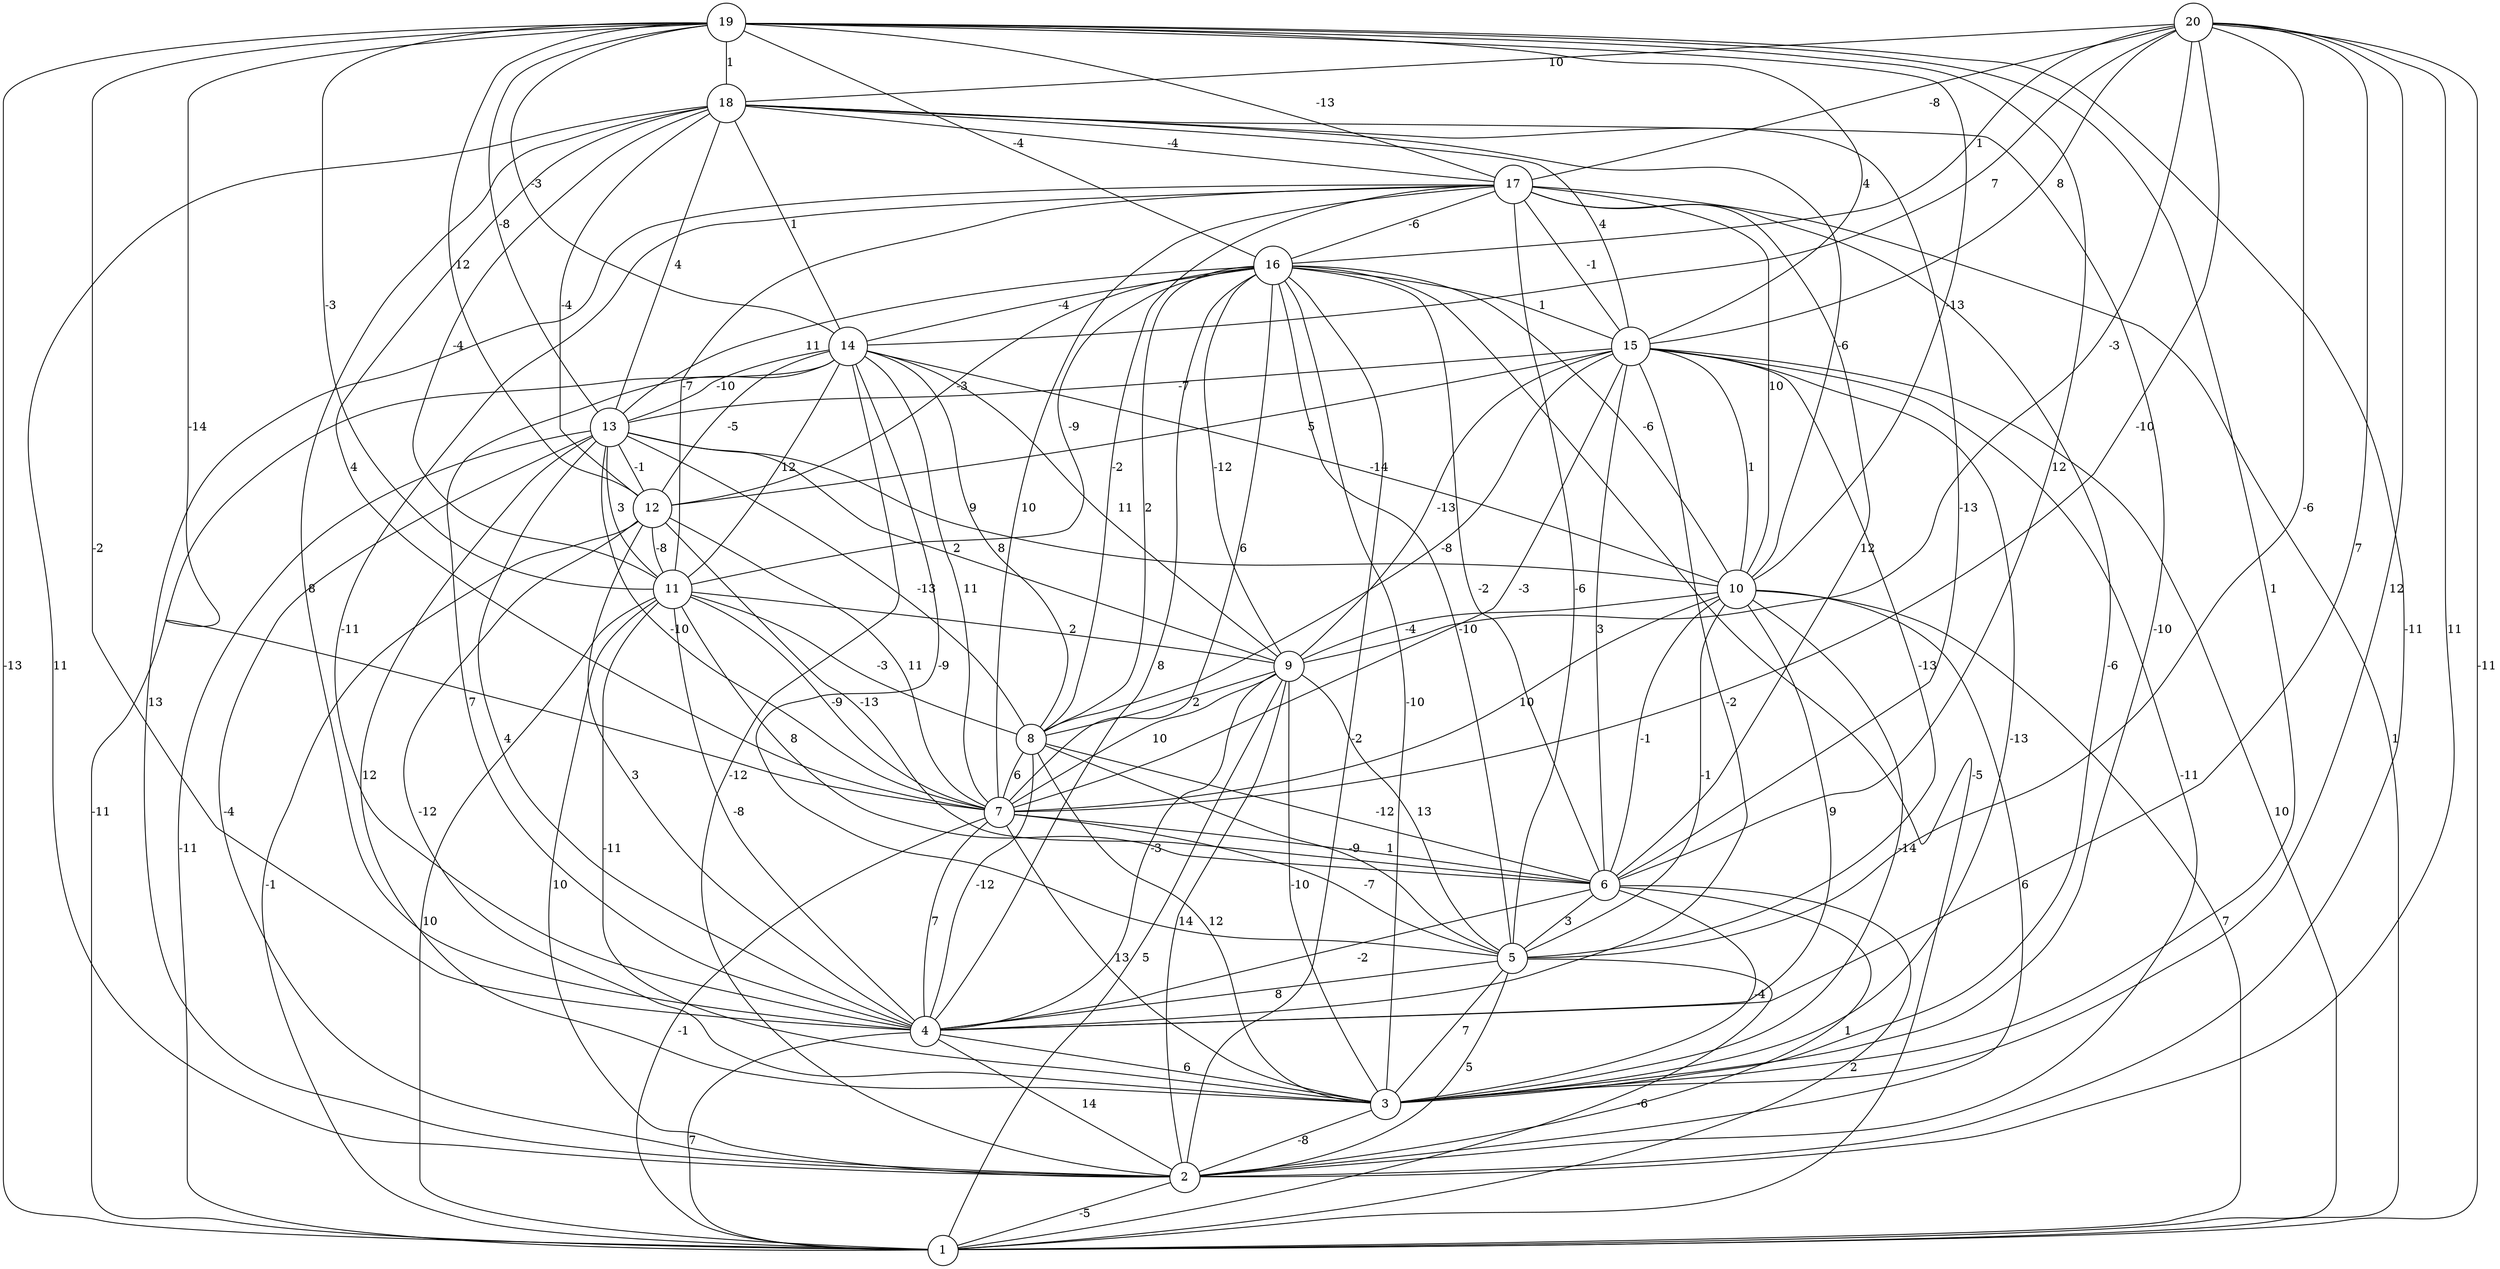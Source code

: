 graph { 
	 fontname="Helvetica,Arial,sans-serif" 
	 node [shape = circle]; 
	 20 -- 1 [label = "-11"];
	 20 -- 2 [label = "11"];
	 20 -- 3 [label = "12"];
	 20 -- 4 [label = "7"];
	 20 -- 5 [label = "-6"];
	 20 -- 7 [label = "-10"];
	 20 -- 9 [label = "-3"];
	 20 -- 14 [label = "7"];
	 20 -- 15 [label = "8"];
	 20 -- 16 [label = "1"];
	 20 -- 17 [label = "-8"];
	 20 -- 18 [label = "10"];
	 19 -- 1 [label = "-13"];
	 19 -- 2 [label = "-11"];
	 19 -- 3 [label = "1"];
	 19 -- 4 [label = "-2"];
	 19 -- 6 [label = "12"];
	 19 -- 7 [label = "-14"];
	 19 -- 10 [label = "-13"];
	 19 -- 11 [label = "-3"];
	 19 -- 12 [label = "12"];
	 19 -- 13 [label = "-8"];
	 19 -- 14 [label = "-3"];
	 19 -- 15 [label = "4"];
	 19 -- 16 [label = "-4"];
	 19 -- 17 [label = "-13"];
	 19 -- 18 [label = "1"];
	 18 -- 2 [label = "11"];
	 18 -- 3 [label = "-10"];
	 18 -- 4 [label = "8"];
	 18 -- 6 [label = "-13"];
	 18 -- 7 [label = "4"];
	 18 -- 10 [label = "-6"];
	 18 -- 11 [label = "-4"];
	 18 -- 12 [label = "-4"];
	 18 -- 13 [label = "4"];
	 18 -- 14 [label = "1"];
	 18 -- 15 [label = "4"];
	 18 -- 17 [label = "-4"];
	 17 -- 1 [label = "1"];
	 17 -- 2 [label = "13"];
	 17 -- 3 [label = "-6"];
	 17 -- 4 [label = "-11"];
	 17 -- 5 [label = "-6"];
	 17 -- 6 [label = "12"];
	 17 -- 7 [label = "10"];
	 17 -- 8 [label = "-2"];
	 17 -- 10 [label = "10"];
	 17 -- 11 [label = "-7"];
	 17 -- 15 [label = "-1"];
	 17 -- 16 [label = "-6"];
	 16 -- 1 [label = "-5"];
	 16 -- 2 [label = "-2"];
	 16 -- 3 [label = "-10"];
	 16 -- 4 [label = "8"];
	 16 -- 5 [label = "-10"];
	 16 -- 6 [label = "-2"];
	 16 -- 7 [label = "6"];
	 16 -- 8 [label = "2"];
	 16 -- 9 [label = "-12"];
	 16 -- 10 [label = "-6"];
	 16 -- 11 [label = "-9"];
	 16 -- 12 [label = "-3"];
	 16 -- 13 [label = "11"];
	 16 -- 14 [label = "-4"];
	 16 -- 15 [label = "1"];
	 15 -- 1 [label = "10"];
	 15 -- 2 [label = "-11"];
	 15 -- 3 [label = "-13"];
	 15 -- 4 [label = "-2"];
	 15 -- 5 [label = "-13"];
	 15 -- 6 [label = "3"];
	 15 -- 7 [label = "-3"];
	 15 -- 8 [label = "-8"];
	 15 -- 9 [label = "-13"];
	 15 -- 10 [label = "1"];
	 15 -- 12 [label = "5"];
	 15 -- 13 [label = "-7"];
	 14 -- 1 [label = "-11"];
	 14 -- 2 [label = "-12"];
	 14 -- 4 [label = "7"];
	 14 -- 5 [label = "-9"];
	 14 -- 7 [label = "11"];
	 14 -- 8 [label = "8"];
	 14 -- 9 [label = "11"];
	 14 -- 10 [label = "-14"];
	 14 -- 11 [label = "12"];
	 14 -- 12 [label = "-5"];
	 14 -- 13 [label = "-10"];
	 13 -- 1 [label = "-11"];
	 13 -- 2 [label = "-4"];
	 13 -- 3 [label = "12"];
	 13 -- 4 [label = "4"];
	 13 -- 7 [label = "-10"];
	 13 -- 8 [label = "-13"];
	 13 -- 9 [label = "2"];
	 13 -- 10 [label = "9"];
	 13 -- 11 [label = "3"];
	 13 -- 12 [label = "-1"];
	 12 -- 1 [label = "-1"];
	 12 -- 3 [label = "-12"];
	 12 -- 4 [label = "3"];
	 12 -- 6 [label = "-13"];
	 12 -- 7 [label = "11"];
	 12 -- 11 [label = "-8"];
	 11 -- 1 [label = "10"];
	 11 -- 2 [label = "10"];
	 11 -- 3 [label = "-11"];
	 11 -- 4 [label = "-8"];
	 11 -- 6 [label = "8"];
	 11 -- 7 [label = "-9"];
	 11 -- 8 [label = "-3"];
	 11 -- 9 [label = "2"];
	 10 -- 1 [label = "7"];
	 10 -- 2 [label = "6"];
	 10 -- 3 [label = "-14"];
	 10 -- 4 [label = "9"];
	 10 -- 5 [label = "-1"];
	 10 -- 6 [label = "-1"];
	 10 -- 7 [label = "10"];
	 10 -- 9 [label = "-4"];
	 9 -- 1 [label = "5"];
	 9 -- 2 [label = "14"];
	 9 -- 3 [label = "-10"];
	 9 -- 4 [label = "-3"];
	 9 -- 5 [label = "13"];
	 9 -- 7 [label = "10"];
	 9 -- 8 [label = "2"];
	 8 -- 3 [label = "12"];
	 8 -- 4 [label = "-12"];
	 8 -- 5 [label = "-9"];
	 8 -- 6 [label = "-12"];
	 8 -- 7 [label = "6"];
	 7 -- 1 [label = "-1"];
	 7 -- 3 [label = "13"];
	 7 -- 4 [label = "7"];
	 7 -- 5 [label = "-7"];
	 7 -- 6 [label = "1"];
	 6 -- 1 [label = "2"];
	 6 -- 2 [label = "1"];
	 6 -- 3 [label = "-4"];
	 6 -- 4 [label = "-2"];
	 6 -- 5 [label = "3"];
	 5 -- 1 [label = "-6"];
	 5 -- 2 [label = "5"];
	 5 -- 3 [label = "7"];
	 5 -- 4 [label = "8"];
	 4 -- 1 [label = "7"];
	 4 -- 2 [label = "14"];
	 4 -- 3 [label = "6"];
	 3 -- 2 [label = "-8"];
	 2 -- 1 [label = "-5"];
	 1;
	 2;
	 3;
	 4;
	 5;
	 6;
	 7;
	 8;
	 9;
	 10;
	 11;
	 12;
	 13;
	 14;
	 15;
	 16;
	 17;
	 18;
	 19;
	 20;
}
